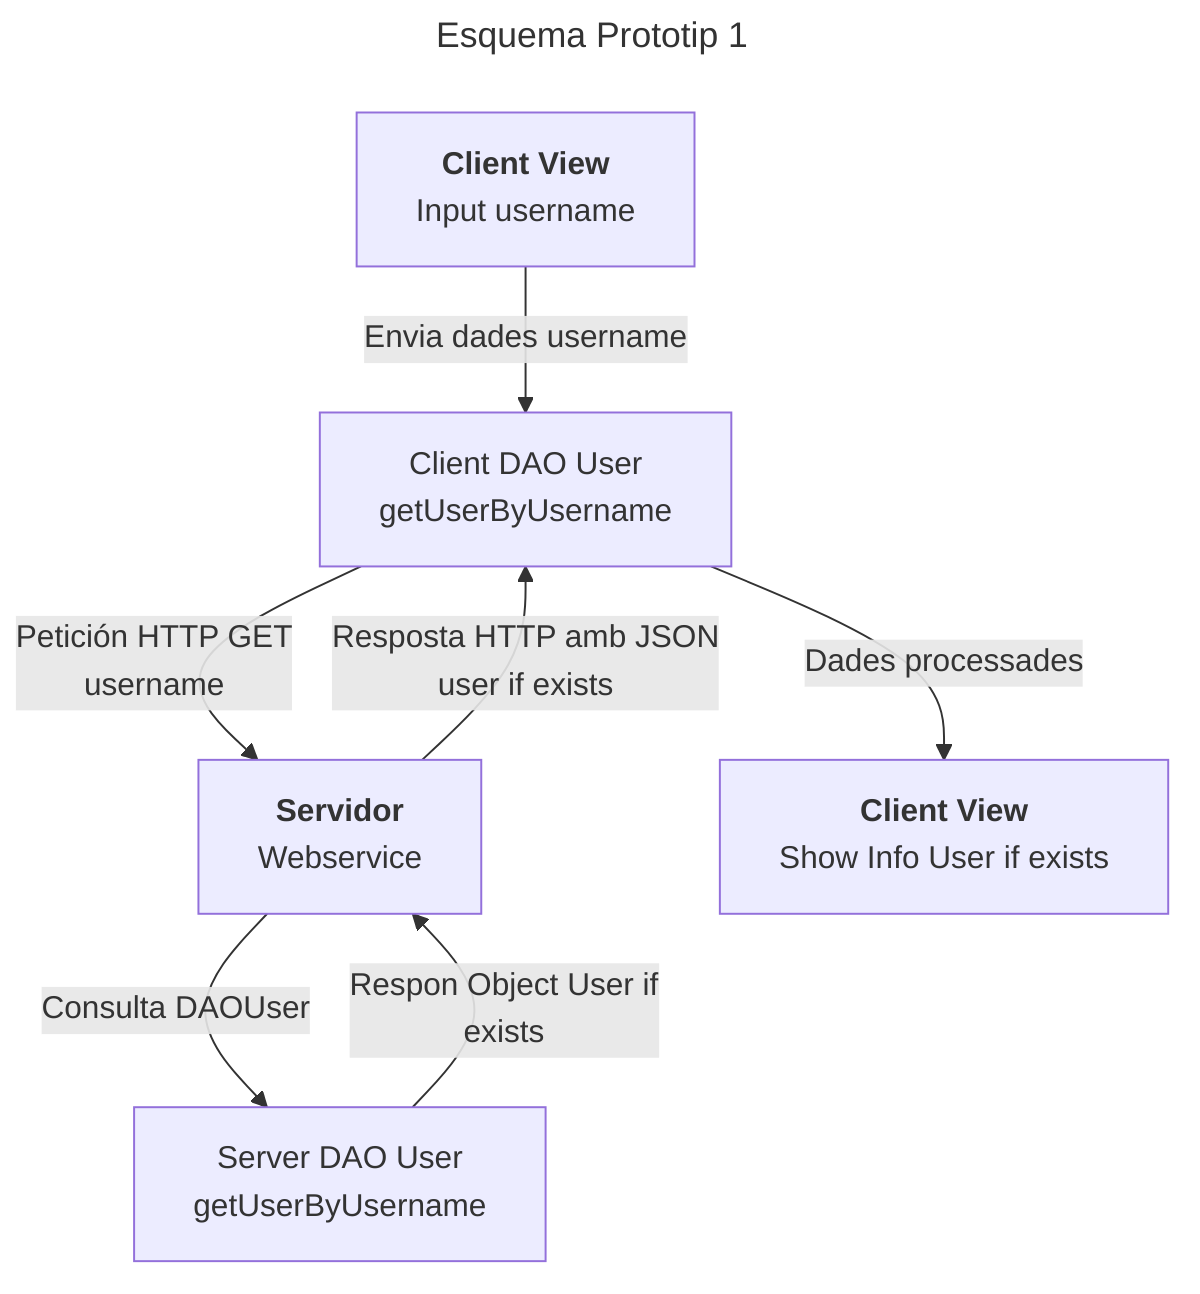 ---
title: Esquema Prototip 1 
---
flowchart TD
    A[<b>Client View</b> <br> Input username] -->|Envia dades username| B[Client DAO User<br> getUserByUsername]
    B -->|Petición HTTP GET<br> username| C[<b>Servidor</b> <br> Webservice]
    C -->|Consulta DAOUser| D[Server DAO User <br>getUserByUsername]
    D -->|Respon Object User if <br> exists| C
    C -->|Resposta HTTP amb JSON <br>user if exists| B
    B -->|Dades processades| F[<b>Client View</b> <br> Show Info User if exists]